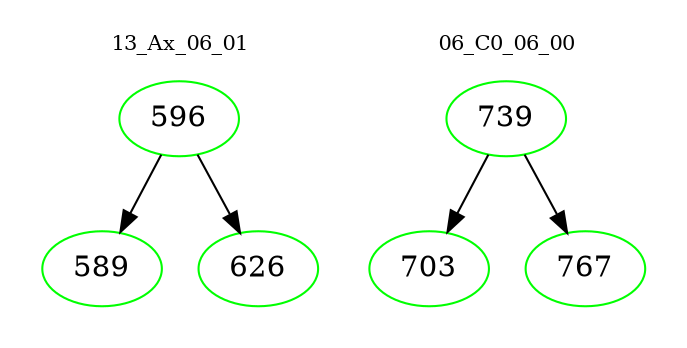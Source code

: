 digraph{
subgraph cluster_0 {
color = white
label = "13_Ax_06_01";
fontsize=10;
T0_596 [label="596", color="green"]
T0_596 -> T0_589 [color="black"]
T0_589 [label="589", color="green"]
T0_596 -> T0_626 [color="black"]
T0_626 [label="626", color="green"]
}
subgraph cluster_1 {
color = white
label = "06_C0_06_00";
fontsize=10;
T1_739 [label="739", color="green"]
T1_739 -> T1_703 [color="black"]
T1_703 [label="703", color="green"]
T1_739 -> T1_767 [color="black"]
T1_767 [label="767", color="green"]
}
}
